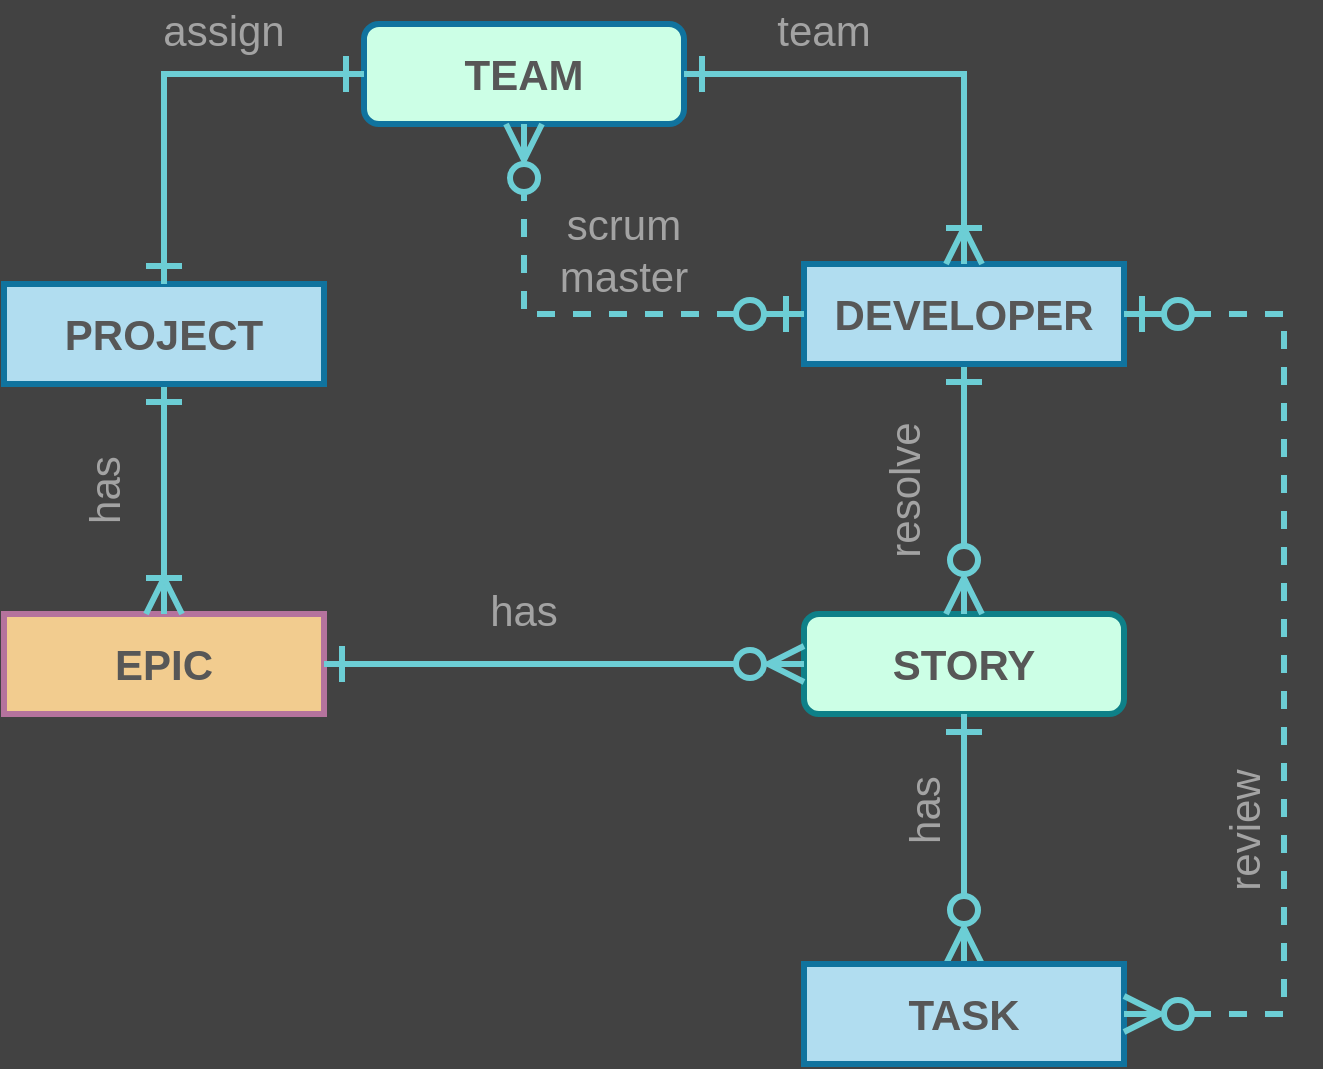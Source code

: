 <mxfile version="21.2.1" type="device">
  <diagram id="R2lEEEUBdFMjLlhIrx00" name="Page-1">
    <mxGraphModel dx="950" dy="635" grid="1" gridSize="10" guides="1" tooltips="1" connect="1" arrows="1" fold="1" page="1" pageScale="1" pageWidth="100" pageHeight="100" background="#424242" math="0" shadow="0" extFonts="Permanent Marker^https://fonts.googleapis.com/css?family=Permanent+Marker">
      <root>
        <mxCell id="0" />
        <mxCell id="1" parent="0" />
        <mxCell id="CBCMD9t05b2a7RlSfvx8-5" value="EPIC" style="rounded=0;whiteSpace=wrap;html=1;hachureGap=4;fillColor=#F2CC8F;strokeColor=#B5739D;fontColor=#575757;strokeWidth=3;fontSize=21;fontStyle=1" parent="1" vertex="1">
          <mxGeometry x="120" y="325" width="160" height="50" as="geometry" />
        </mxCell>
        <mxCell id="CBCMD9t05b2a7RlSfvx8-10" style="edgeStyle=orthogonalEdgeStyle;rounded=0;orthogonalLoop=1;jettySize=auto;html=1;entryX=0.5;entryY=0;entryDx=0;entryDy=0;endArrow=ERoneToMany;startSize=14;endSize=14;sourcePerimeterSpacing=8;targetPerimeterSpacing=8;endFill=0;labelBackgroundColor=#F4F1DE;strokeColor=#6cced5;fontColor=#393C56;startArrow=ERone;startFill=0;strokeWidth=3;exitX=0.5;exitY=1;exitDx=0;exitDy=0;fillColor=#b0e3e6;" parent="1" source="CBCMD9t05b2a7RlSfvx8-6" target="CBCMD9t05b2a7RlSfvx8-5" edge="1">
          <mxGeometry relative="1" as="geometry">
            <mxPoint x="400" y="140" as="targetPoint" />
          </mxGeometry>
        </mxCell>
        <mxCell id="CBCMD9t05b2a7RlSfvx8-6" value="PROJECT" style="rounded=0;whiteSpace=wrap;html=1;hachureGap=4;fillColor=#b1ddf0;strokeColor=#10739e;strokeWidth=3;fontColor=#575757;fontSize=21;fontStyle=1" parent="1" vertex="1">
          <mxGeometry x="120" y="160" width="160" height="50" as="geometry" />
        </mxCell>
        <mxCell id="CBCMD9t05b2a7RlSfvx8-11" value="STORY" style="rounded=1;whiteSpace=wrap;html=1;hachureGap=4;fillColor=#CCFFE6;strokeColor=#0e8088;strokeWidth=3;fontSize=21;fontStyle=1;fontColor=#575757;" parent="1" vertex="1">
          <mxGeometry x="520" y="325" width="160" height="50" as="geometry" />
        </mxCell>
        <mxCell id="CBCMD9t05b2a7RlSfvx8-25" style="edgeStyle=orthogonalEdgeStyle;rounded=0;orthogonalLoop=1;jettySize=auto;html=1;entryX=0.5;entryY=0;entryDx=0;entryDy=0;endArrow=ERzeroToMany;startSize=14;endSize=14;sourcePerimeterSpacing=8;targetPerimeterSpacing=8;endFill=0;labelBackgroundColor=#F4F1DE;strokeColor=#6cced5;fontColor=#393C56;startArrow=ERone;startFill=0;strokeWidth=3;elbow=vertical;exitX=0.5;exitY=1;exitDx=0;exitDy=0;fillColor=#b0e3e6;" parent="1" source="CBCMD9t05b2a7RlSfvx8-32" target="CBCMD9t05b2a7RlSfvx8-11" edge="1">
          <mxGeometry relative="1" as="geometry">
            <mxPoint x="430" y="170" as="sourcePoint" />
            <mxPoint x="260" y="320" as="targetPoint" />
          </mxGeometry>
        </mxCell>
        <mxCell id="CBCMD9t05b2a7RlSfvx8-39" value="" style="edgeStyle=orthogonalEdgeStyle;rounded=0;orthogonalLoop=1;jettySize=auto;html=1;strokeColor=#6cced5;strokeWidth=3;fontSize=21;fontColor=#575757;startArrow=ERone;startFill=0;endArrow=ERzeroToMany;endFill=0;startSize=14;endSize=14;sourcePerimeterSpacing=8;targetPerimeterSpacing=8;fillColor=#b0e3e6;elbow=vertical;exitX=0.5;exitY=1;exitDx=0;exitDy=0;entryX=0.5;entryY=0;entryDx=0;entryDy=0;" parent="1" source="CBCMD9t05b2a7RlSfvx8-11" target="CBCMD9t05b2a7RlSfvx8-26" edge="1">
          <mxGeometry relative="1" as="geometry">
            <mxPoint x="490" y="420" as="targetPoint" />
          </mxGeometry>
        </mxCell>
        <mxCell id="CBCMD9t05b2a7RlSfvx8-26" value="TASK" style="rounded=0;whiteSpace=wrap;html=1;hachureGap=4;fillColor=#b1ddf0;strokeColor=#10739e;strokeWidth=3;fontColor=#575757;fontSize=21;fontStyle=1" parent="1" vertex="1">
          <mxGeometry x="520" y="500" width="160" height="50" as="geometry" />
        </mxCell>
        <mxCell id="CBCMD9t05b2a7RlSfvx8-27" style="edgeStyle=orthogonalEdgeStyle;rounded=0;orthogonalLoop=1;jettySize=auto;html=1;entryX=0;entryY=0.5;entryDx=0;entryDy=0;endArrow=ERzeroToMany;startSize=14;endSize=14;sourcePerimeterSpacing=8;targetPerimeterSpacing=8;endFill=0;labelBackgroundColor=#F4F1DE;strokeColor=#6cced5;fontColor=#393C56;startArrow=ERone;startFill=0;strokeWidth=3;elbow=vertical;exitX=1;exitY=0.5;exitDx=0;exitDy=0;fillColor=#b0e3e6;" parent="1" source="CBCMD9t05b2a7RlSfvx8-5" target="CBCMD9t05b2a7RlSfvx8-11" edge="1">
          <mxGeometry relative="1" as="geometry">
            <mxPoint x="400" y="200" as="sourcePoint" />
            <mxPoint x="600" y="300" as="targetPoint" />
          </mxGeometry>
        </mxCell>
        <mxCell id="CBCMD9t05b2a7RlSfvx8-31" value="TEAM" style="rounded=1;whiteSpace=wrap;html=1;hachureGap=4;fillColor=#CCFFE6;strokeColor=#10739e;strokeWidth=3;fontColor=#575757;fontSize=21;fontStyle=1" parent="1" vertex="1">
          <mxGeometry x="300" y="30" width="160" height="50" as="geometry" />
        </mxCell>
        <mxCell id="CBCMD9t05b2a7RlSfvx8-32" value="DEVELOPER" style="rounded=0;whiteSpace=wrap;html=1;hachureGap=4;fillColor=#b1ddf0;strokeColor=#10739e;strokeWidth=3;fontColor=#575757;fontSize=21;fontStyle=1" parent="1" vertex="1">
          <mxGeometry x="520" y="150" width="160" height="50" as="geometry" />
        </mxCell>
        <mxCell id="CBCMD9t05b2a7RlSfvx8-33" style="edgeStyle=orthogonalEdgeStyle;rounded=0;orthogonalLoop=1;jettySize=auto;html=1;entryX=0.5;entryY=0;entryDx=0;entryDy=0;endArrow=ERoneToMany;startSize=14;endSize=14;sourcePerimeterSpacing=8;targetPerimeterSpacing=8;endFill=0;labelBackgroundColor=#F4F1DE;strokeColor=#6cced5;fontColor=#393C56;startArrow=ERone;startFill=0;strokeWidth=3;exitX=1;exitY=0.5;exitDx=0;exitDy=0;fillColor=#b0e3e6;" parent="1" source="CBCMD9t05b2a7RlSfvx8-31" target="CBCMD9t05b2a7RlSfvx8-32" edge="1">
          <mxGeometry relative="1" as="geometry">
            <mxPoint x="420" y="110" as="sourcePoint" />
            <mxPoint x="420" y="280" as="targetPoint" />
          </mxGeometry>
        </mxCell>
        <mxCell id="CBCMD9t05b2a7RlSfvx8-35" style="edgeStyle=orthogonalEdgeStyle;rounded=0;orthogonalLoop=1;jettySize=auto;html=1;entryX=0.5;entryY=0;entryDx=0;entryDy=0;endArrow=ERone;startSize=14;endSize=14;sourcePerimeterSpacing=8;targetPerimeterSpacing=8;endFill=0;labelBackgroundColor=#F4F1DE;strokeColor=#6cced5;fontColor=#393C56;startArrow=ERone;startFill=0;strokeWidth=3;exitX=0;exitY=0.5;exitDx=0;exitDy=0;fillColor=#b0e3e6;" parent="1" source="CBCMD9t05b2a7RlSfvx8-31" target="CBCMD9t05b2a7RlSfvx8-6" edge="1">
          <mxGeometry relative="1" as="geometry">
            <mxPoint x="210" y="170" as="sourcePoint" />
            <mxPoint x="210" y="320" as="targetPoint" />
          </mxGeometry>
        </mxCell>
        <mxCell id="CBCMD9t05b2a7RlSfvx8-36" style="edgeStyle=orthogonalEdgeStyle;rounded=0;orthogonalLoop=1;jettySize=auto;html=1;entryX=0.5;entryY=1;entryDx=0;entryDy=0;endArrow=ERzeroToMany;startSize=14;endSize=14;sourcePerimeterSpacing=8;targetPerimeterSpacing=8;endFill=0;labelBackgroundColor=#F4F1DE;strokeColor=#6cced5;fontColor=#393C56;startArrow=ERzeroToOne;startFill=0;strokeWidth=3;elbow=vertical;exitX=0;exitY=0.5;exitDx=0;exitDy=0;dashed=1;fillColor=#b0e3e6;" parent="1" source="CBCMD9t05b2a7RlSfvx8-32" target="CBCMD9t05b2a7RlSfvx8-31" edge="1">
          <mxGeometry relative="1" as="geometry">
            <mxPoint x="340" y="199" as="sourcePoint" />
            <mxPoint x="530" y="199" as="targetPoint" />
          </mxGeometry>
        </mxCell>
        <mxCell id="CBCMD9t05b2a7RlSfvx8-40" style="edgeStyle=orthogonalEdgeStyle;rounded=0;orthogonalLoop=1;jettySize=auto;html=1;entryX=1;entryY=0.5;entryDx=0;entryDy=0;endArrow=ERzeroToMany;startSize=14;endSize=14;sourcePerimeterSpacing=8;targetPerimeterSpacing=8;endFill=0;labelBackgroundColor=#F4F1DE;strokeColor=#6cced5;fontColor=#393C56;startArrow=ERzeroToOne;startFill=0;strokeWidth=3;elbow=vertical;dashed=1;fillColor=#b0e3e6;" parent="1" target="CBCMD9t05b2a7RlSfvx8-26" edge="1">
          <mxGeometry relative="1" as="geometry">
            <mxPoint x="680" y="175" as="sourcePoint" />
            <mxPoint x="850" y="140" as="targetPoint" />
            <Array as="points">
              <mxPoint x="760" y="175" />
              <mxPoint x="760" y="525" />
            </Array>
          </mxGeometry>
        </mxCell>
        <mxCell id="CBCMD9t05b2a7RlSfvx8-41" value="has" style="text;strokeColor=none;fillColor=none;html=1;align=center;verticalAlign=middle;whiteSpace=wrap;rounded=0;hachureGap=4;strokeWidth=3;fontSize=21;fontColor=#A3A3A3;" parent="1" vertex="1">
          <mxGeometry x="350" y="308" width="60" height="30" as="geometry" />
        </mxCell>
        <mxCell id="CBCMD9t05b2a7RlSfvx8-42" value="scrum master" style="text;strokeColor=none;fillColor=none;html=1;align=center;verticalAlign=middle;whiteSpace=wrap;rounded=0;hachureGap=4;strokeWidth=3;fontSize=21;fontColor=#A3A3A3;" parent="1" vertex="1">
          <mxGeometry x="400" y="128" width="60" height="30" as="geometry" />
        </mxCell>
        <mxCell id="CBCMD9t05b2a7RlSfvx8-43" value="has" style="text;strokeColor=none;fillColor=none;html=1;align=center;verticalAlign=middle;whiteSpace=wrap;rounded=0;hachureGap=4;strokeWidth=3;fontSize=21;fontColor=#A3A3A3;rotation=-90;" parent="1" vertex="1">
          <mxGeometry x="140" y="248" width="60" height="30" as="geometry" />
        </mxCell>
        <mxCell id="CBCMD9t05b2a7RlSfvx8-46" value="resolve" style="text;strokeColor=none;fillColor=none;html=1;align=center;verticalAlign=middle;whiteSpace=wrap;rounded=0;hachureGap=4;strokeWidth=3;fontSize=21;fontColor=#A3A3A3;rotation=-90;" parent="1" vertex="1">
          <mxGeometry x="540" y="248" width="60" height="30" as="geometry" />
        </mxCell>
        <mxCell id="CBCMD9t05b2a7RlSfvx8-47" value="review" style="text;strokeColor=none;fillColor=none;html=1;align=center;verticalAlign=middle;whiteSpace=wrap;rounded=0;hachureGap=4;strokeWidth=3;fontSize=21;fontColor=#A3A3A3;rotation=-90;" parent="1" vertex="1">
          <mxGeometry x="710" y="418" width="60" height="30" as="geometry" />
        </mxCell>
        <mxCell id="CBCMD9t05b2a7RlSfvx8-48" value="has" style="text;strokeColor=none;fillColor=none;html=1;align=center;verticalAlign=middle;whiteSpace=wrap;rounded=0;hachureGap=4;strokeWidth=3;fontSize=21;fontColor=#A3A3A3;rotation=-90;" parent="1" vertex="1">
          <mxGeometry x="550" y="408" width="60" height="30" as="geometry" />
        </mxCell>
        <mxCell id="CBCMD9t05b2a7RlSfvx8-49" value="assign" style="text;strokeColor=none;fillColor=none;html=1;align=center;verticalAlign=middle;whiteSpace=wrap;rounded=0;hachureGap=4;strokeWidth=3;fontSize=21;fontColor=#A3A3A3;" parent="1" vertex="1">
          <mxGeometry x="200" y="18" width="60" height="30" as="geometry" />
        </mxCell>
        <mxCell id="CBCMD9t05b2a7RlSfvx8-50" value="team" style="text;strokeColor=none;fillColor=none;html=1;align=center;verticalAlign=middle;whiteSpace=wrap;rounded=0;hachureGap=4;strokeWidth=3;fontSize=21;fontColor=#A3A3A3;" parent="1" vertex="1">
          <mxGeometry x="500" y="18" width="60" height="30" as="geometry" />
        </mxCell>
      </root>
    </mxGraphModel>
  </diagram>
</mxfile>
